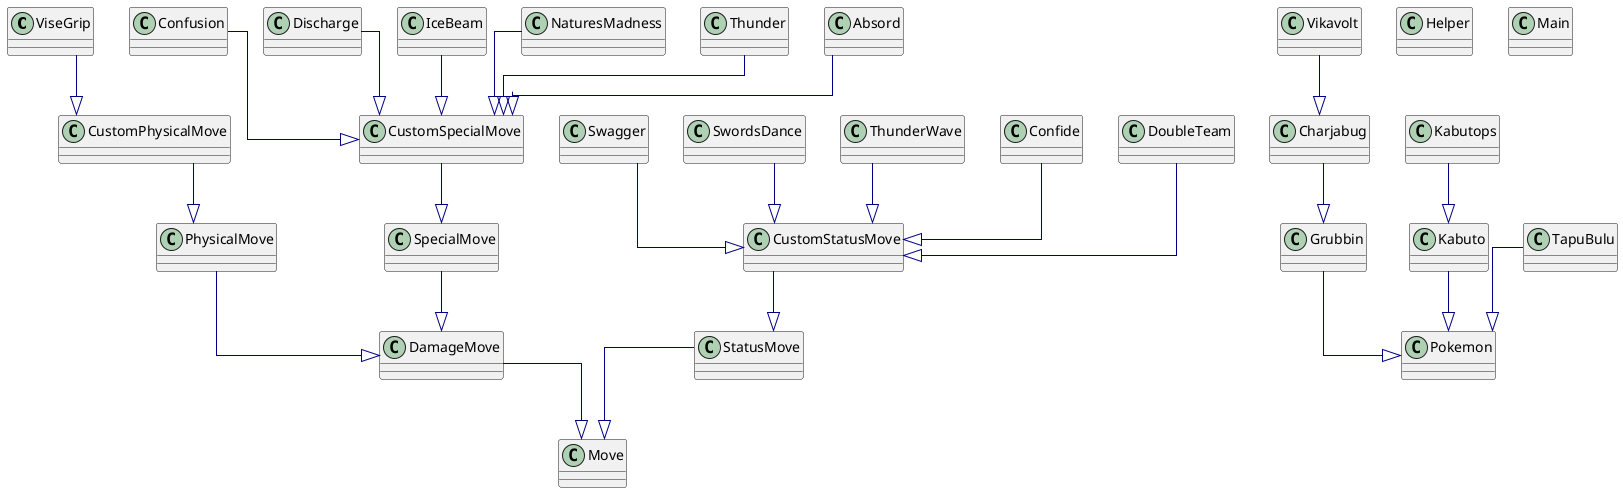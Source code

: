 @startuml

top to bottom direction
skinparam linetype ortho

class ViseGrip
class Absord
class Confusion
class Discharge
class IceBeam
class NaturesMadness
class Thunder
class Confide
class DoubleTeam
class Swagger
class SwordsDance
class ThunderWave

class Move
class PhysicalMove
class CustomPhysicalMove
class SpecialMove
class CustomSpecialMove
class StatusMove
class CustomStatusMove



class Pokemon
class Charjabug
class Grubbin
class Kabuto
class Kabutops
class TapuBulu
class Vikavolt

class Helper

class Main

ViseGrip        -[#000082,plain]-^  CustomPhysicalMove

Absord     -[#000082,plain]-^  CustomSpecialMove
Confusion    -[#000082,plain]-^  CustomSpecialMove
Discharge     -[#000082,plain]-^  CustomSpecialMove
IceBeam    -[#000082,plain]-^  CustomSpecialMove
NaturesMadness   -[#000082,plain]-^  CustomSpecialMove
Thunder   -[#000082,plain]-^  CustomSpecialMove

Confide       -[#000082,plain]-^  CustomStatusMove
DoubleTeam    -[#000082,plain]-^  CustomStatusMove
Swagger      -[#000082,plain]-^  CustomStatusMove
SwordsDance      -[#000082,plain]-^  CustomStatusMove
ThunderWave      -[#000082,plain]-^  CustomStatusMove

StatusMove    -[#000082,plain]-^  Move
DamageMove    -[#000082,plain]-^  Move
PhysicalMove  -[#000082,plain]-^  DamageMove
SpecialMove   -[#000082,plain]-^  DamageMove

CustomStatusMove    -[#000082,plain]-^  StatusMove
CustomPhysicalMove  -[#000082,plain]-^  PhysicalMove
CustomSpecialMove   -[#000082,plain]-^  SpecialMove


Kabuto         -[#000082,plain]-^  Pokemon
Kabutops       -[#000082,plain]-^  Kabuto

TapuBulu      -[#000082,plain]-^  Pokemon

Grubbin        -[#000082,plain]-^  Pokemon
Charjabug     -[#000082,plain]-^  Grubbin
Vikavolt      -[#000082,plain]-^  Charjabug

@enduml
